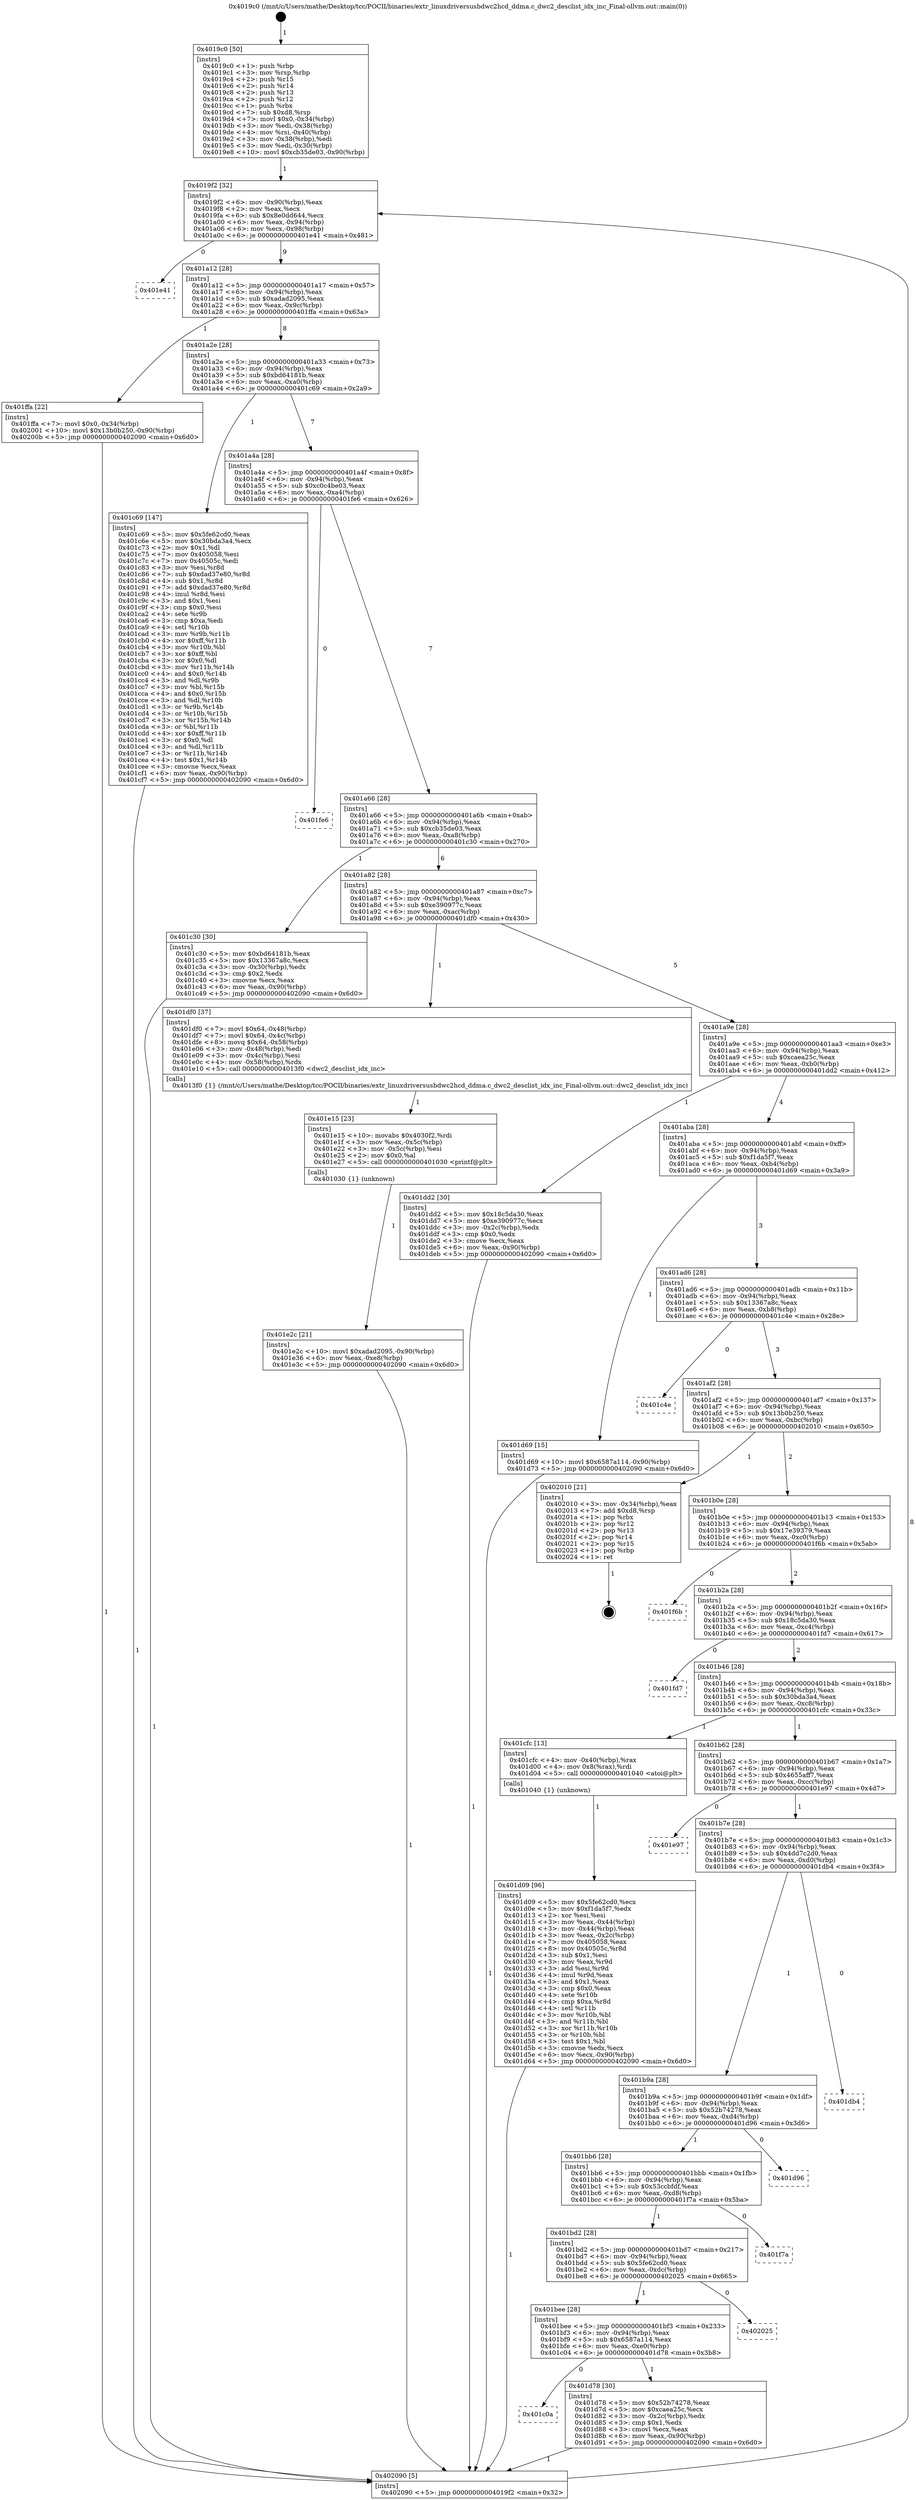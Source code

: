 digraph "0x4019c0" {
  label = "0x4019c0 (/mnt/c/Users/mathe/Desktop/tcc/POCII/binaries/extr_linuxdriversusbdwc2hcd_ddma.c_dwc2_desclist_idx_inc_Final-ollvm.out::main(0))"
  labelloc = "t"
  node[shape=record]

  Entry [label="",width=0.3,height=0.3,shape=circle,fillcolor=black,style=filled]
  "0x4019f2" [label="{
     0x4019f2 [32]\l
     | [instrs]\l
     &nbsp;&nbsp;0x4019f2 \<+6\>: mov -0x90(%rbp),%eax\l
     &nbsp;&nbsp;0x4019f8 \<+2\>: mov %eax,%ecx\l
     &nbsp;&nbsp;0x4019fa \<+6\>: sub $0x8e0dd644,%ecx\l
     &nbsp;&nbsp;0x401a00 \<+6\>: mov %eax,-0x94(%rbp)\l
     &nbsp;&nbsp;0x401a06 \<+6\>: mov %ecx,-0x98(%rbp)\l
     &nbsp;&nbsp;0x401a0c \<+6\>: je 0000000000401e41 \<main+0x481\>\l
  }"]
  "0x401e41" [label="{
     0x401e41\l
  }", style=dashed]
  "0x401a12" [label="{
     0x401a12 [28]\l
     | [instrs]\l
     &nbsp;&nbsp;0x401a12 \<+5\>: jmp 0000000000401a17 \<main+0x57\>\l
     &nbsp;&nbsp;0x401a17 \<+6\>: mov -0x94(%rbp),%eax\l
     &nbsp;&nbsp;0x401a1d \<+5\>: sub $0xadad2095,%eax\l
     &nbsp;&nbsp;0x401a22 \<+6\>: mov %eax,-0x9c(%rbp)\l
     &nbsp;&nbsp;0x401a28 \<+6\>: je 0000000000401ffa \<main+0x63a\>\l
  }"]
  Exit [label="",width=0.3,height=0.3,shape=circle,fillcolor=black,style=filled,peripheries=2]
  "0x401ffa" [label="{
     0x401ffa [22]\l
     | [instrs]\l
     &nbsp;&nbsp;0x401ffa \<+7\>: movl $0x0,-0x34(%rbp)\l
     &nbsp;&nbsp;0x402001 \<+10\>: movl $0x13b0b250,-0x90(%rbp)\l
     &nbsp;&nbsp;0x40200b \<+5\>: jmp 0000000000402090 \<main+0x6d0\>\l
  }"]
  "0x401a2e" [label="{
     0x401a2e [28]\l
     | [instrs]\l
     &nbsp;&nbsp;0x401a2e \<+5\>: jmp 0000000000401a33 \<main+0x73\>\l
     &nbsp;&nbsp;0x401a33 \<+6\>: mov -0x94(%rbp),%eax\l
     &nbsp;&nbsp;0x401a39 \<+5\>: sub $0xbd64181b,%eax\l
     &nbsp;&nbsp;0x401a3e \<+6\>: mov %eax,-0xa0(%rbp)\l
     &nbsp;&nbsp;0x401a44 \<+6\>: je 0000000000401c69 \<main+0x2a9\>\l
  }"]
  "0x401e2c" [label="{
     0x401e2c [21]\l
     | [instrs]\l
     &nbsp;&nbsp;0x401e2c \<+10\>: movl $0xadad2095,-0x90(%rbp)\l
     &nbsp;&nbsp;0x401e36 \<+6\>: mov %eax,-0xe8(%rbp)\l
     &nbsp;&nbsp;0x401e3c \<+5\>: jmp 0000000000402090 \<main+0x6d0\>\l
  }"]
  "0x401c69" [label="{
     0x401c69 [147]\l
     | [instrs]\l
     &nbsp;&nbsp;0x401c69 \<+5\>: mov $0x5fe62cd0,%eax\l
     &nbsp;&nbsp;0x401c6e \<+5\>: mov $0x30bda3a4,%ecx\l
     &nbsp;&nbsp;0x401c73 \<+2\>: mov $0x1,%dl\l
     &nbsp;&nbsp;0x401c75 \<+7\>: mov 0x405058,%esi\l
     &nbsp;&nbsp;0x401c7c \<+7\>: mov 0x40505c,%edi\l
     &nbsp;&nbsp;0x401c83 \<+3\>: mov %esi,%r8d\l
     &nbsp;&nbsp;0x401c86 \<+7\>: sub $0xdad37e80,%r8d\l
     &nbsp;&nbsp;0x401c8d \<+4\>: sub $0x1,%r8d\l
     &nbsp;&nbsp;0x401c91 \<+7\>: add $0xdad37e80,%r8d\l
     &nbsp;&nbsp;0x401c98 \<+4\>: imul %r8d,%esi\l
     &nbsp;&nbsp;0x401c9c \<+3\>: and $0x1,%esi\l
     &nbsp;&nbsp;0x401c9f \<+3\>: cmp $0x0,%esi\l
     &nbsp;&nbsp;0x401ca2 \<+4\>: sete %r9b\l
     &nbsp;&nbsp;0x401ca6 \<+3\>: cmp $0xa,%edi\l
     &nbsp;&nbsp;0x401ca9 \<+4\>: setl %r10b\l
     &nbsp;&nbsp;0x401cad \<+3\>: mov %r9b,%r11b\l
     &nbsp;&nbsp;0x401cb0 \<+4\>: xor $0xff,%r11b\l
     &nbsp;&nbsp;0x401cb4 \<+3\>: mov %r10b,%bl\l
     &nbsp;&nbsp;0x401cb7 \<+3\>: xor $0xff,%bl\l
     &nbsp;&nbsp;0x401cba \<+3\>: xor $0x0,%dl\l
     &nbsp;&nbsp;0x401cbd \<+3\>: mov %r11b,%r14b\l
     &nbsp;&nbsp;0x401cc0 \<+4\>: and $0x0,%r14b\l
     &nbsp;&nbsp;0x401cc4 \<+3\>: and %dl,%r9b\l
     &nbsp;&nbsp;0x401cc7 \<+3\>: mov %bl,%r15b\l
     &nbsp;&nbsp;0x401cca \<+4\>: and $0x0,%r15b\l
     &nbsp;&nbsp;0x401cce \<+3\>: and %dl,%r10b\l
     &nbsp;&nbsp;0x401cd1 \<+3\>: or %r9b,%r14b\l
     &nbsp;&nbsp;0x401cd4 \<+3\>: or %r10b,%r15b\l
     &nbsp;&nbsp;0x401cd7 \<+3\>: xor %r15b,%r14b\l
     &nbsp;&nbsp;0x401cda \<+3\>: or %bl,%r11b\l
     &nbsp;&nbsp;0x401cdd \<+4\>: xor $0xff,%r11b\l
     &nbsp;&nbsp;0x401ce1 \<+3\>: or $0x0,%dl\l
     &nbsp;&nbsp;0x401ce4 \<+3\>: and %dl,%r11b\l
     &nbsp;&nbsp;0x401ce7 \<+3\>: or %r11b,%r14b\l
     &nbsp;&nbsp;0x401cea \<+4\>: test $0x1,%r14b\l
     &nbsp;&nbsp;0x401cee \<+3\>: cmovne %ecx,%eax\l
     &nbsp;&nbsp;0x401cf1 \<+6\>: mov %eax,-0x90(%rbp)\l
     &nbsp;&nbsp;0x401cf7 \<+5\>: jmp 0000000000402090 \<main+0x6d0\>\l
  }"]
  "0x401a4a" [label="{
     0x401a4a [28]\l
     | [instrs]\l
     &nbsp;&nbsp;0x401a4a \<+5\>: jmp 0000000000401a4f \<main+0x8f\>\l
     &nbsp;&nbsp;0x401a4f \<+6\>: mov -0x94(%rbp),%eax\l
     &nbsp;&nbsp;0x401a55 \<+5\>: sub $0xc0c4be03,%eax\l
     &nbsp;&nbsp;0x401a5a \<+6\>: mov %eax,-0xa4(%rbp)\l
     &nbsp;&nbsp;0x401a60 \<+6\>: je 0000000000401fe6 \<main+0x626\>\l
  }"]
  "0x401e15" [label="{
     0x401e15 [23]\l
     | [instrs]\l
     &nbsp;&nbsp;0x401e15 \<+10\>: movabs $0x4030f2,%rdi\l
     &nbsp;&nbsp;0x401e1f \<+3\>: mov %eax,-0x5c(%rbp)\l
     &nbsp;&nbsp;0x401e22 \<+3\>: mov -0x5c(%rbp),%esi\l
     &nbsp;&nbsp;0x401e25 \<+2\>: mov $0x0,%al\l
     &nbsp;&nbsp;0x401e27 \<+5\>: call 0000000000401030 \<printf@plt\>\l
     | [calls]\l
     &nbsp;&nbsp;0x401030 \{1\} (unknown)\l
  }"]
  "0x401fe6" [label="{
     0x401fe6\l
  }", style=dashed]
  "0x401a66" [label="{
     0x401a66 [28]\l
     | [instrs]\l
     &nbsp;&nbsp;0x401a66 \<+5\>: jmp 0000000000401a6b \<main+0xab\>\l
     &nbsp;&nbsp;0x401a6b \<+6\>: mov -0x94(%rbp),%eax\l
     &nbsp;&nbsp;0x401a71 \<+5\>: sub $0xcb35de03,%eax\l
     &nbsp;&nbsp;0x401a76 \<+6\>: mov %eax,-0xa8(%rbp)\l
     &nbsp;&nbsp;0x401a7c \<+6\>: je 0000000000401c30 \<main+0x270\>\l
  }"]
  "0x401c0a" [label="{
     0x401c0a\l
  }", style=dashed]
  "0x401c30" [label="{
     0x401c30 [30]\l
     | [instrs]\l
     &nbsp;&nbsp;0x401c30 \<+5\>: mov $0xbd64181b,%eax\l
     &nbsp;&nbsp;0x401c35 \<+5\>: mov $0x13367a8c,%ecx\l
     &nbsp;&nbsp;0x401c3a \<+3\>: mov -0x30(%rbp),%edx\l
     &nbsp;&nbsp;0x401c3d \<+3\>: cmp $0x2,%edx\l
     &nbsp;&nbsp;0x401c40 \<+3\>: cmovne %ecx,%eax\l
     &nbsp;&nbsp;0x401c43 \<+6\>: mov %eax,-0x90(%rbp)\l
     &nbsp;&nbsp;0x401c49 \<+5\>: jmp 0000000000402090 \<main+0x6d0\>\l
  }"]
  "0x401a82" [label="{
     0x401a82 [28]\l
     | [instrs]\l
     &nbsp;&nbsp;0x401a82 \<+5\>: jmp 0000000000401a87 \<main+0xc7\>\l
     &nbsp;&nbsp;0x401a87 \<+6\>: mov -0x94(%rbp),%eax\l
     &nbsp;&nbsp;0x401a8d \<+5\>: sub $0xe390977c,%eax\l
     &nbsp;&nbsp;0x401a92 \<+6\>: mov %eax,-0xac(%rbp)\l
     &nbsp;&nbsp;0x401a98 \<+6\>: je 0000000000401df0 \<main+0x430\>\l
  }"]
  "0x402090" [label="{
     0x402090 [5]\l
     | [instrs]\l
     &nbsp;&nbsp;0x402090 \<+5\>: jmp 00000000004019f2 \<main+0x32\>\l
  }"]
  "0x4019c0" [label="{
     0x4019c0 [50]\l
     | [instrs]\l
     &nbsp;&nbsp;0x4019c0 \<+1\>: push %rbp\l
     &nbsp;&nbsp;0x4019c1 \<+3\>: mov %rsp,%rbp\l
     &nbsp;&nbsp;0x4019c4 \<+2\>: push %r15\l
     &nbsp;&nbsp;0x4019c6 \<+2\>: push %r14\l
     &nbsp;&nbsp;0x4019c8 \<+2\>: push %r13\l
     &nbsp;&nbsp;0x4019ca \<+2\>: push %r12\l
     &nbsp;&nbsp;0x4019cc \<+1\>: push %rbx\l
     &nbsp;&nbsp;0x4019cd \<+7\>: sub $0xd8,%rsp\l
     &nbsp;&nbsp;0x4019d4 \<+7\>: movl $0x0,-0x34(%rbp)\l
     &nbsp;&nbsp;0x4019db \<+3\>: mov %edi,-0x38(%rbp)\l
     &nbsp;&nbsp;0x4019de \<+4\>: mov %rsi,-0x40(%rbp)\l
     &nbsp;&nbsp;0x4019e2 \<+3\>: mov -0x38(%rbp),%edi\l
     &nbsp;&nbsp;0x4019e5 \<+3\>: mov %edi,-0x30(%rbp)\l
     &nbsp;&nbsp;0x4019e8 \<+10\>: movl $0xcb35de03,-0x90(%rbp)\l
  }"]
  "0x401d78" [label="{
     0x401d78 [30]\l
     | [instrs]\l
     &nbsp;&nbsp;0x401d78 \<+5\>: mov $0x52b74278,%eax\l
     &nbsp;&nbsp;0x401d7d \<+5\>: mov $0xcaea25c,%ecx\l
     &nbsp;&nbsp;0x401d82 \<+3\>: mov -0x2c(%rbp),%edx\l
     &nbsp;&nbsp;0x401d85 \<+3\>: cmp $0x1,%edx\l
     &nbsp;&nbsp;0x401d88 \<+3\>: cmovl %ecx,%eax\l
     &nbsp;&nbsp;0x401d8b \<+6\>: mov %eax,-0x90(%rbp)\l
     &nbsp;&nbsp;0x401d91 \<+5\>: jmp 0000000000402090 \<main+0x6d0\>\l
  }"]
  "0x401df0" [label="{
     0x401df0 [37]\l
     | [instrs]\l
     &nbsp;&nbsp;0x401df0 \<+7\>: movl $0x64,-0x48(%rbp)\l
     &nbsp;&nbsp;0x401df7 \<+7\>: movl $0x64,-0x4c(%rbp)\l
     &nbsp;&nbsp;0x401dfe \<+8\>: movq $0x64,-0x58(%rbp)\l
     &nbsp;&nbsp;0x401e06 \<+3\>: mov -0x48(%rbp),%edi\l
     &nbsp;&nbsp;0x401e09 \<+3\>: mov -0x4c(%rbp),%esi\l
     &nbsp;&nbsp;0x401e0c \<+4\>: mov -0x58(%rbp),%rdx\l
     &nbsp;&nbsp;0x401e10 \<+5\>: call 00000000004013f0 \<dwc2_desclist_idx_inc\>\l
     | [calls]\l
     &nbsp;&nbsp;0x4013f0 \{1\} (/mnt/c/Users/mathe/Desktop/tcc/POCII/binaries/extr_linuxdriversusbdwc2hcd_ddma.c_dwc2_desclist_idx_inc_Final-ollvm.out::dwc2_desclist_idx_inc)\l
  }"]
  "0x401a9e" [label="{
     0x401a9e [28]\l
     | [instrs]\l
     &nbsp;&nbsp;0x401a9e \<+5\>: jmp 0000000000401aa3 \<main+0xe3\>\l
     &nbsp;&nbsp;0x401aa3 \<+6\>: mov -0x94(%rbp),%eax\l
     &nbsp;&nbsp;0x401aa9 \<+5\>: sub $0xcaea25c,%eax\l
     &nbsp;&nbsp;0x401aae \<+6\>: mov %eax,-0xb0(%rbp)\l
     &nbsp;&nbsp;0x401ab4 \<+6\>: je 0000000000401dd2 \<main+0x412\>\l
  }"]
  "0x401bee" [label="{
     0x401bee [28]\l
     | [instrs]\l
     &nbsp;&nbsp;0x401bee \<+5\>: jmp 0000000000401bf3 \<main+0x233\>\l
     &nbsp;&nbsp;0x401bf3 \<+6\>: mov -0x94(%rbp),%eax\l
     &nbsp;&nbsp;0x401bf9 \<+5\>: sub $0x6587a114,%eax\l
     &nbsp;&nbsp;0x401bfe \<+6\>: mov %eax,-0xe0(%rbp)\l
     &nbsp;&nbsp;0x401c04 \<+6\>: je 0000000000401d78 \<main+0x3b8\>\l
  }"]
  "0x401dd2" [label="{
     0x401dd2 [30]\l
     | [instrs]\l
     &nbsp;&nbsp;0x401dd2 \<+5\>: mov $0x18c5da30,%eax\l
     &nbsp;&nbsp;0x401dd7 \<+5\>: mov $0xe390977c,%ecx\l
     &nbsp;&nbsp;0x401ddc \<+3\>: mov -0x2c(%rbp),%edx\l
     &nbsp;&nbsp;0x401ddf \<+3\>: cmp $0x0,%edx\l
     &nbsp;&nbsp;0x401de2 \<+3\>: cmove %ecx,%eax\l
     &nbsp;&nbsp;0x401de5 \<+6\>: mov %eax,-0x90(%rbp)\l
     &nbsp;&nbsp;0x401deb \<+5\>: jmp 0000000000402090 \<main+0x6d0\>\l
  }"]
  "0x401aba" [label="{
     0x401aba [28]\l
     | [instrs]\l
     &nbsp;&nbsp;0x401aba \<+5\>: jmp 0000000000401abf \<main+0xff\>\l
     &nbsp;&nbsp;0x401abf \<+6\>: mov -0x94(%rbp),%eax\l
     &nbsp;&nbsp;0x401ac5 \<+5\>: sub $0xf1da5f7,%eax\l
     &nbsp;&nbsp;0x401aca \<+6\>: mov %eax,-0xb4(%rbp)\l
     &nbsp;&nbsp;0x401ad0 \<+6\>: je 0000000000401d69 \<main+0x3a9\>\l
  }"]
  "0x402025" [label="{
     0x402025\l
  }", style=dashed]
  "0x401d69" [label="{
     0x401d69 [15]\l
     | [instrs]\l
     &nbsp;&nbsp;0x401d69 \<+10\>: movl $0x6587a114,-0x90(%rbp)\l
     &nbsp;&nbsp;0x401d73 \<+5\>: jmp 0000000000402090 \<main+0x6d0\>\l
  }"]
  "0x401ad6" [label="{
     0x401ad6 [28]\l
     | [instrs]\l
     &nbsp;&nbsp;0x401ad6 \<+5\>: jmp 0000000000401adb \<main+0x11b\>\l
     &nbsp;&nbsp;0x401adb \<+6\>: mov -0x94(%rbp),%eax\l
     &nbsp;&nbsp;0x401ae1 \<+5\>: sub $0x13367a8c,%eax\l
     &nbsp;&nbsp;0x401ae6 \<+6\>: mov %eax,-0xb8(%rbp)\l
     &nbsp;&nbsp;0x401aec \<+6\>: je 0000000000401c4e \<main+0x28e\>\l
  }"]
  "0x401bd2" [label="{
     0x401bd2 [28]\l
     | [instrs]\l
     &nbsp;&nbsp;0x401bd2 \<+5\>: jmp 0000000000401bd7 \<main+0x217\>\l
     &nbsp;&nbsp;0x401bd7 \<+6\>: mov -0x94(%rbp),%eax\l
     &nbsp;&nbsp;0x401bdd \<+5\>: sub $0x5fe62cd0,%eax\l
     &nbsp;&nbsp;0x401be2 \<+6\>: mov %eax,-0xdc(%rbp)\l
     &nbsp;&nbsp;0x401be8 \<+6\>: je 0000000000402025 \<main+0x665\>\l
  }"]
  "0x401c4e" [label="{
     0x401c4e\l
  }", style=dashed]
  "0x401af2" [label="{
     0x401af2 [28]\l
     | [instrs]\l
     &nbsp;&nbsp;0x401af2 \<+5\>: jmp 0000000000401af7 \<main+0x137\>\l
     &nbsp;&nbsp;0x401af7 \<+6\>: mov -0x94(%rbp),%eax\l
     &nbsp;&nbsp;0x401afd \<+5\>: sub $0x13b0b250,%eax\l
     &nbsp;&nbsp;0x401b02 \<+6\>: mov %eax,-0xbc(%rbp)\l
     &nbsp;&nbsp;0x401b08 \<+6\>: je 0000000000402010 \<main+0x650\>\l
  }"]
  "0x401f7a" [label="{
     0x401f7a\l
  }", style=dashed]
  "0x402010" [label="{
     0x402010 [21]\l
     | [instrs]\l
     &nbsp;&nbsp;0x402010 \<+3\>: mov -0x34(%rbp),%eax\l
     &nbsp;&nbsp;0x402013 \<+7\>: add $0xd8,%rsp\l
     &nbsp;&nbsp;0x40201a \<+1\>: pop %rbx\l
     &nbsp;&nbsp;0x40201b \<+2\>: pop %r12\l
     &nbsp;&nbsp;0x40201d \<+2\>: pop %r13\l
     &nbsp;&nbsp;0x40201f \<+2\>: pop %r14\l
     &nbsp;&nbsp;0x402021 \<+2\>: pop %r15\l
     &nbsp;&nbsp;0x402023 \<+1\>: pop %rbp\l
     &nbsp;&nbsp;0x402024 \<+1\>: ret\l
  }"]
  "0x401b0e" [label="{
     0x401b0e [28]\l
     | [instrs]\l
     &nbsp;&nbsp;0x401b0e \<+5\>: jmp 0000000000401b13 \<main+0x153\>\l
     &nbsp;&nbsp;0x401b13 \<+6\>: mov -0x94(%rbp),%eax\l
     &nbsp;&nbsp;0x401b19 \<+5\>: sub $0x17e39379,%eax\l
     &nbsp;&nbsp;0x401b1e \<+6\>: mov %eax,-0xc0(%rbp)\l
     &nbsp;&nbsp;0x401b24 \<+6\>: je 0000000000401f6b \<main+0x5ab\>\l
  }"]
  "0x401bb6" [label="{
     0x401bb6 [28]\l
     | [instrs]\l
     &nbsp;&nbsp;0x401bb6 \<+5\>: jmp 0000000000401bbb \<main+0x1fb\>\l
     &nbsp;&nbsp;0x401bbb \<+6\>: mov -0x94(%rbp),%eax\l
     &nbsp;&nbsp;0x401bc1 \<+5\>: sub $0x53ccbfdf,%eax\l
     &nbsp;&nbsp;0x401bc6 \<+6\>: mov %eax,-0xd8(%rbp)\l
     &nbsp;&nbsp;0x401bcc \<+6\>: je 0000000000401f7a \<main+0x5ba\>\l
  }"]
  "0x401f6b" [label="{
     0x401f6b\l
  }", style=dashed]
  "0x401b2a" [label="{
     0x401b2a [28]\l
     | [instrs]\l
     &nbsp;&nbsp;0x401b2a \<+5\>: jmp 0000000000401b2f \<main+0x16f\>\l
     &nbsp;&nbsp;0x401b2f \<+6\>: mov -0x94(%rbp),%eax\l
     &nbsp;&nbsp;0x401b35 \<+5\>: sub $0x18c5da30,%eax\l
     &nbsp;&nbsp;0x401b3a \<+6\>: mov %eax,-0xc4(%rbp)\l
     &nbsp;&nbsp;0x401b40 \<+6\>: je 0000000000401fd7 \<main+0x617\>\l
  }"]
  "0x401d96" [label="{
     0x401d96\l
  }", style=dashed]
  "0x401fd7" [label="{
     0x401fd7\l
  }", style=dashed]
  "0x401b46" [label="{
     0x401b46 [28]\l
     | [instrs]\l
     &nbsp;&nbsp;0x401b46 \<+5\>: jmp 0000000000401b4b \<main+0x18b\>\l
     &nbsp;&nbsp;0x401b4b \<+6\>: mov -0x94(%rbp),%eax\l
     &nbsp;&nbsp;0x401b51 \<+5\>: sub $0x30bda3a4,%eax\l
     &nbsp;&nbsp;0x401b56 \<+6\>: mov %eax,-0xc8(%rbp)\l
     &nbsp;&nbsp;0x401b5c \<+6\>: je 0000000000401cfc \<main+0x33c\>\l
  }"]
  "0x401b9a" [label="{
     0x401b9a [28]\l
     | [instrs]\l
     &nbsp;&nbsp;0x401b9a \<+5\>: jmp 0000000000401b9f \<main+0x1df\>\l
     &nbsp;&nbsp;0x401b9f \<+6\>: mov -0x94(%rbp),%eax\l
     &nbsp;&nbsp;0x401ba5 \<+5\>: sub $0x52b74278,%eax\l
     &nbsp;&nbsp;0x401baa \<+6\>: mov %eax,-0xd4(%rbp)\l
     &nbsp;&nbsp;0x401bb0 \<+6\>: je 0000000000401d96 \<main+0x3d6\>\l
  }"]
  "0x401cfc" [label="{
     0x401cfc [13]\l
     | [instrs]\l
     &nbsp;&nbsp;0x401cfc \<+4\>: mov -0x40(%rbp),%rax\l
     &nbsp;&nbsp;0x401d00 \<+4\>: mov 0x8(%rax),%rdi\l
     &nbsp;&nbsp;0x401d04 \<+5\>: call 0000000000401040 \<atoi@plt\>\l
     | [calls]\l
     &nbsp;&nbsp;0x401040 \{1\} (unknown)\l
  }"]
  "0x401b62" [label="{
     0x401b62 [28]\l
     | [instrs]\l
     &nbsp;&nbsp;0x401b62 \<+5\>: jmp 0000000000401b67 \<main+0x1a7\>\l
     &nbsp;&nbsp;0x401b67 \<+6\>: mov -0x94(%rbp),%eax\l
     &nbsp;&nbsp;0x401b6d \<+5\>: sub $0x4655aff7,%eax\l
     &nbsp;&nbsp;0x401b72 \<+6\>: mov %eax,-0xcc(%rbp)\l
     &nbsp;&nbsp;0x401b78 \<+6\>: je 0000000000401e97 \<main+0x4d7\>\l
  }"]
  "0x401d09" [label="{
     0x401d09 [96]\l
     | [instrs]\l
     &nbsp;&nbsp;0x401d09 \<+5\>: mov $0x5fe62cd0,%ecx\l
     &nbsp;&nbsp;0x401d0e \<+5\>: mov $0xf1da5f7,%edx\l
     &nbsp;&nbsp;0x401d13 \<+2\>: xor %esi,%esi\l
     &nbsp;&nbsp;0x401d15 \<+3\>: mov %eax,-0x44(%rbp)\l
     &nbsp;&nbsp;0x401d18 \<+3\>: mov -0x44(%rbp),%eax\l
     &nbsp;&nbsp;0x401d1b \<+3\>: mov %eax,-0x2c(%rbp)\l
     &nbsp;&nbsp;0x401d1e \<+7\>: mov 0x405058,%eax\l
     &nbsp;&nbsp;0x401d25 \<+8\>: mov 0x40505c,%r8d\l
     &nbsp;&nbsp;0x401d2d \<+3\>: sub $0x1,%esi\l
     &nbsp;&nbsp;0x401d30 \<+3\>: mov %eax,%r9d\l
     &nbsp;&nbsp;0x401d33 \<+3\>: add %esi,%r9d\l
     &nbsp;&nbsp;0x401d36 \<+4\>: imul %r9d,%eax\l
     &nbsp;&nbsp;0x401d3a \<+3\>: and $0x1,%eax\l
     &nbsp;&nbsp;0x401d3d \<+3\>: cmp $0x0,%eax\l
     &nbsp;&nbsp;0x401d40 \<+4\>: sete %r10b\l
     &nbsp;&nbsp;0x401d44 \<+4\>: cmp $0xa,%r8d\l
     &nbsp;&nbsp;0x401d48 \<+4\>: setl %r11b\l
     &nbsp;&nbsp;0x401d4c \<+3\>: mov %r10b,%bl\l
     &nbsp;&nbsp;0x401d4f \<+3\>: and %r11b,%bl\l
     &nbsp;&nbsp;0x401d52 \<+3\>: xor %r11b,%r10b\l
     &nbsp;&nbsp;0x401d55 \<+3\>: or %r10b,%bl\l
     &nbsp;&nbsp;0x401d58 \<+3\>: test $0x1,%bl\l
     &nbsp;&nbsp;0x401d5b \<+3\>: cmovne %edx,%ecx\l
     &nbsp;&nbsp;0x401d5e \<+6\>: mov %ecx,-0x90(%rbp)\l
     &nbsp;&nbsp;0x401d64 \<+5\>: jmp 0000000000402090 \<main+0x6d0\>\l
  }"]
  "0x401db4" [label="{
     0x401db4\l
  }", style=dashed]
  "0x401e97" [label="{
     0x401e97\l
  }", style=dashed]
  "0x401b7e" [label="{
     0x401b7e [28]\l
     | [instrs]\l
     &nbsp;&nbsp;0x401b7e \<+5\>: jmp 0000000000401b83 \<main+0x1c3\>\l
     &nbsp;&nbsp;0x401b83 \<+6\>: mov -0x94(%rbp),%eax\l
     &nbsp;&nbsp;0x401b89 \<+5\>: sub $0x4dd7c2d0,%eax\l
     &nbsp;&nbsp;0x401b8e \<+6\>: mov %eax,-0xd0(%rbp)\l
     &nbsp;&nbsp;0x401b94 \<+6\>: je 0000000000401db4 \<main+0x3f4\>\l
  }"]
  Entry -> "0x4019c0" [label=" 1"]
  "0x4019f2" -> "0x401e41" [label=" 0"]
  "0x4019f2" -> "0x401a12" [label=" 9"]
  "0x402010" -> Exit [label=" 1"]
  "0x401a12" -> "0x401ffa" [label=" 1"]
  "0x401a12" -> "0x401a2e" [label=" 8"]
  "0x401ffa" -> "0x402090" [label=" 1"]
  "0x401a2e" -> "0x401c69" [label=" 1"]
  "0x401a2e" -> "0x401a4a" [label=" 7"]
  "0x401e2c" -> "0x402090" [label=" 1"]
  "0x401a4a" -> "0x401fe6" [label=" 0"]
  "0x401a4a" -> "0x401a66" [label=" 7"]
  "0x401e15" -> "0x401e2c" [label=" 1"]
  "0x401a66" -> "0x401c30" [label=" 1"]
  "0x401a66" -> "0x401a82" [label=" 6"]
  "0x401c30" -> "0x402090" [label=" 1"]
  "0x4019c0" -> "0x4019f2" [label=" 1"]
  "0x402090" -> "0x4019f2" [label=" 8"]
  "0x401c69" -> "0x402090" [label=" 1"]
  "0x401df0" -> "0x401e15" [label=" 1"]
  "0x401a82" -> "0x401df0" [label=" 1"]
  "0x401a82" -> "0x401a9e" [label=" 5"]
  "0x401dd2" -> "0x402090" [label=" 1"]
  "0x401a9e" -> "0x401dd2" [label=" 1"]
  "0x401a9e" -> "0x401aba" [label=" 4"]
  "0x401bee" -> "0x401c0a" [label=" 0"]
  "0x401aba" -> "0x401d69" [label=" 1"]
  "0x401aba" -> "0x401ad6" [label=" 3"]
  "0x401bee" -> "0x401d78" [label=" 1"]
  "0x401ad6" -> "0x401c4e" [label=" 0"]
  "0x401ad6" -> "0x401af2" [label=" 3"]
  "0x401bd2" -> "0x401bee" [label=" 1"]
  "0x401af2" -> "0x402010" [label=" 1"]
  "0x401af2" -> "0x401b0e" [label=" 2"]
  "0x401bd2" -> "0x402025" [label=" 0"]
  "0x401b0e" -> "0x401f6b" [label=" 0"]
  "0x401b0e" -> "0x401b2a" [label=" 2"]
  "0x401bb6" -> "0x401bd2" [label=" 1"]
  "0x401b2a" -> "0x401fd7" [label=" 0"]
  "0x401b2a" -> "0x401b46" [label=" 2"]
  "0x401bb6" -> "0x401f7a" [label=" 0"]
  "0x401b46" -> "0x401cfc" [label=" 1"]
  "0x401b46" -> "0x401b62" [label=" 1"]
  "0x401cfc" -> "0x401d09" [label=" 1"]
  "0x401d09" -> "0x402090" [label=" 1"]
  "0x401d69" -> "0x402090" [label=" 1"]
  "0x401b9a" -> "0x401bb6" [label=" 1"]
  "0x401b62" -> "0x401e97" [label=" 0"]
  "0x401b62" -> "0x401b7e" [label=" 1"]
  "0x401b9a" -> "0x401d96" [label=" 0"]
  "0x401b7e" -> "0x401db4" [label=" 0"]
  "0x401b7e" -> "0x401b9a" [label=" 1"]
  "0x401d78" -> "0x402090" [label=" 1"]
}
